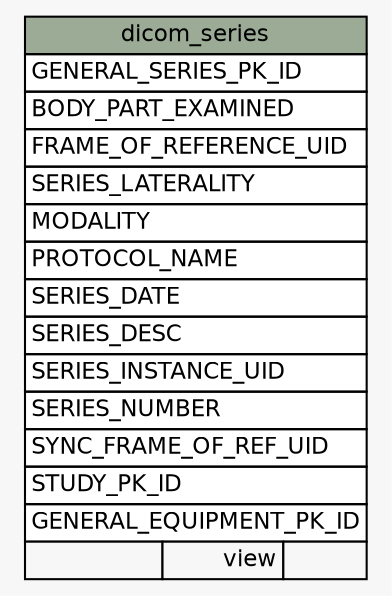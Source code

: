 // dot 2.16.1 on Linux 2.6.25.6-27.fc8
digraph "dicom_series" {
  graph [
    rankdir="RL"
    bgcolor="#f7f7f7"
  ];
  node [
    fontname="Helvetica"
    fontsize="11"
    shape="plaintext"
  ];
  edge [
    arrowsize="0.8"
  ];
  "dicom_series" [
    label=<
    <TABLE BORDER="0" CELLBORDER="1" CELLSPACING="0" BGCOLOR="#ffffff">
      <TR><TD PORT="dicom_series.heading" COLSPAN="3" BGCOLOR="#9bab96" ALIGN="CENTER">dicom_series</TD></TR>
      <TR><TD PORT="GENERAL_SERIES_PK_ID" COLSPAN="3" ALIGN="LEFT">GENERAL_SERIES_PK_ID</TD></TR>
      <TR><TD PORT="BODY_PART_EXAMINED" COLSPAN="3" ALIGN="LEFT">BODY_PART_EXAMINED</TD></TR>
      <TR><TD PORT="FRAME_OF_REFERENCE_UID" COLSPAN="3" ALIGN="LEFT">FRAME_OF_REFERENCE_UID</TD></TR>
      <TR><TD PORT="SERIES_LATERALITY" COLSPAN="3" ALIGN="LEFT">SERIES_LATERALITY</TD></TR>
      <TR><TD PORT="MODALITY" COLSPAN="3" ALIGN="LEFT">MODALITY</TD></TR>
      <TR><TD PORT="PROTOCOL_NAME" COLSPAN="3" ALIGN="LEFT">PROTOCOL_NAME</TD></TR>
      <TR><TD PORT="SERIES_DATE" COLSPAN="3" ALIGN="LEFT">SERIES_DATE</TD></TR>
      <TR><TD PORT="SERIES_DESC" COLSPAN="3" ALIGN="LEFT">SERIES_DESC</TD></TR>
      <TR><TD PORT="SERIES_INSTANCE_UID" COLSPAN="3" ALIGN="LEFT">SERIES_INSTANCE_UID</TD></TR>
      <TR><TD PORT="SERIES_NUMBER" COLSPAN="3" ALIGN="LEFT">SERIES_NUMBER</TD></TR>
      <TR><TD PORT="SYNC_FRAME_OF_REF_UID" COLSPAN="3" ALIGN="LEFT">SYNC_FRAME_OF_REF_UID</TD></TR>
      <TR><TD PORT="STUDY_PK_ID" COLSPAN="3" ALIGN="LEFT">STUDY_PK_ID</TD></TR>
      <TR><TD PORT="GENERAL_EQUIPMENT_PK_ID" COLSPAN="3" ALIGN="LEFT">GENERAL_EQUIPMENT_PK_ID</TD></TR>
      <TR><TD ALIGN="LEFT" BGCOLOR="#f7f7f7">  </TD><TD ALIGN="RIGHT" BGCOLOR="#f7f7f7">view</TD><TD ALIGN="RIGHT" BGCOLOR="#f7f7f7">  </TD></TR>
    </TABLE>>
    URL="tables/dicom_series.html#"
    tooltip="dicom_series"
  ];
}
